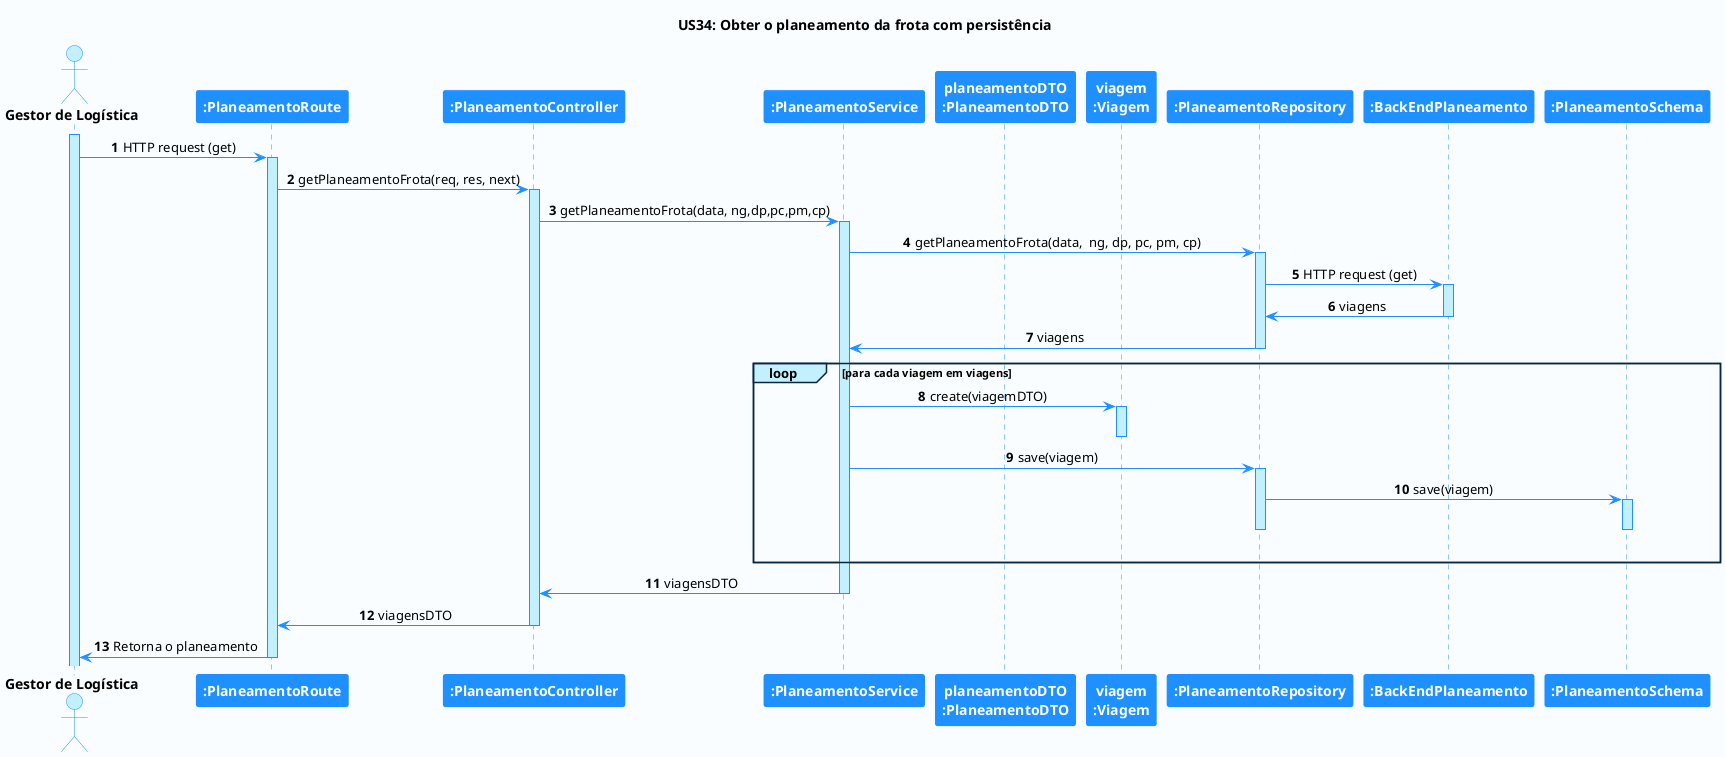 @startuml hello

'-Style----------------------------------------------------------------------------------------------------------------

autonumber

skinparam DefaultTextAlignment center

skinparam BackgroundColor #fafdff

skinparam sequence {
    LifeLineBorderColor DodgerBlue
    LifeLineBackgroundColor APPLICATION

    ActorBackgroundColor APPLICATION
    ActorBorderColor DodgerBlue

    BackgroundColor #FFFFFF
    ArrowColor DodgerBlue
    BorderColor DodgerBlue

    ParticipantBackgroundColor DodgerBlue
    ParticipantFontColor #FFFFFF
    ParticipantBorderColor DodgerBlue

    GroupBorderColor #082642
    GroupBackgroundColor APPLICATION
}

skinparam note {
    LifeLineBorderColor DodgerBlue
    LifeLineBackgroundColor APPLICATION

    ActorBackgroundColor APPLICATION
    ActorBorderColor DodgerBlue

    BackgroundColor #FFFFFF
    ArrowColor DodgerBlue
    BorderColor DodgerBlue

    ParticipantBackgroundColor DodgerBlue
    ParticipantFontColor #FFFFFF
    ParticipantBorderColor DodgerBlue

    GroupBorderColor #082642
    GroupBackgroundColor APPLICATION
}

'-Title----------------------------------------------------------------------------------------------------------------

title US34: Obter o planeamento da frota com persistência

'-Actors/Participants--------------------------------------------------------------------------------------------------

actor "<b>Gestor de Logística" as A
participant "<b>:PlaneamentoRoute" as PR
participant "<b>:PlaneamentoController" as PC
participant "<b>:PlaneamentoService" as PS
participant "<b>planeamentoDTO\n<b>:PlaneamentoDTO" as PD
participant "<b>viagem\n<b>:Viagem" as V
participant "<b>:PlaneamentoRepository" as PREP
participant "<b>:BackEndPlaneamento" as BP
participant "<b>:PlaneamentoSchema" as PSC


'-Associations---------------------------------------------------------------------------------------------------------

activate A

A -> PR: HTTP request (get)
activate PR

PR -> PC: getPlaneamentoFrota(req, res, next)
activate PC

PC -> PS : getPlaneamentoFrota(data, ng,dp,pc,pm,cp)
activate PS
PS -> PREP : getPlaneamentoFrota(data,  ng, dp, pc, pm, cp)
activate PREP


PREP -> BP : HTTP request (get)
activate BP
BP -> PREP : viagens
deactivate BP
PREP -> PS : viagens
deactivate PREP
loop para cada viagem em viagens
PS -> V: create(viagemDTO)
activate V
deactivate V
PS -> PREP : save(viagem)
activate PREP
PREP -> PSC : save(viagem)
activate PSC
|||
deactivate PSC
deactivate PREP
end loop
PS -> PC : viagensDTO
deactivate PS
PC -> PR: viagensDTO
deactivate PC

PR -> A: Retorna o planeamento
deactivate PR
'----------------------------------------------------------------------------------------------------------------------

@enduml